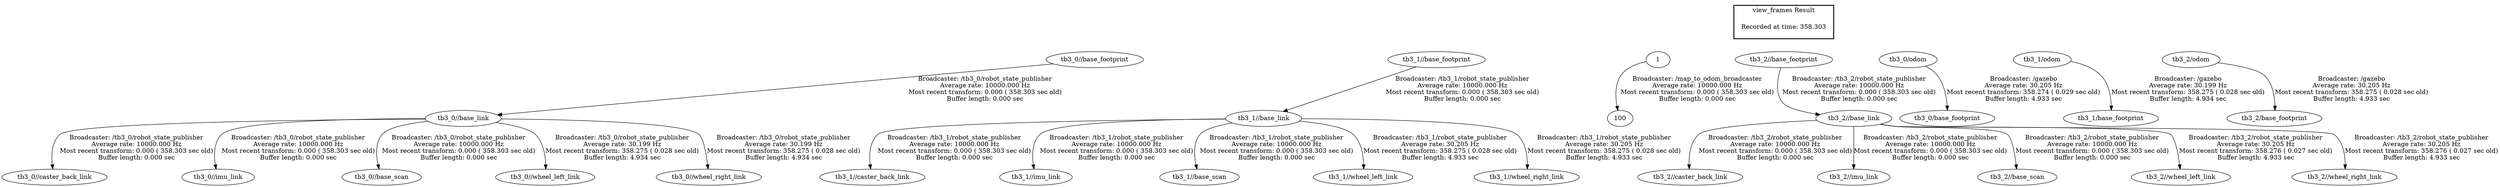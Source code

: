 digraph G {
"tb3_0//base_footprint" -> "tb3_0//base_link"[label="Broadcaster: /tb3_0/robot_state_publisher\nAverage rate: 10000.000 Hz\nMost recent transform: 0.000 ( 358.303 sec old)\nBuffer length: 0.000 sec\n"];
"tb3_0//base_link" -> "tb3_0//caster_back_link"[label="Broadcaster: /tb3_0/robot_state_publisher\nAverage rate: 10000.000 Hz\nMost recent transform: 0.000 ( 358.303 sec old)\nBuffer length: 0.000 sec\n"];
"tb3_0//base_link" -> "tb3_0//imu_link"[label="Broadcaster: /tb3_0/robot_state_publisher\nAverage rate: 10000.000 Hz\nMost recent transform: 0.000 ( 358.303 sec old)\nBuffer length: 0.000 sec\n"];
"tb3_0//base_link" -> "tb3_0//base_scan"[label="Broadcaster: /tb3_0/robot_state_publisher\nAverage rate: 10000.000 Hz\nMost recent transform: 0.000 ( 358.303 sec old)\nBuffer length: 0.000 sec\n"];
"tb3_1//base_footprint" -> "tb3_1//base_link"[label="Broadcaster: /tb3_1/robot_state_publisher\nAverage rate: 10000.000 Hz\nMost recent transform: 0.000 ( 358.303 sec old)\nBuffer length: 0.000 sec\n"];
"tb3_1//base_link" -> "tb3_1//caster_back_link"[label="Broadcaster: /tb3_1/robot_state_publisher\nAverage rate: 10000.000 Hz\nMost recent transform: 0.000 ( 358.303 sec old)\nBuffer length: 0.000 sec\n"];
"tb3_1//base_link" -> "tb3_1//imu_link"[label="Broadcaster: /tb3_1/robot_state_publisher\nAverage rate: 10000.000 Hz\nMost recent transform: 0.000 ( 358.303 sec old)\nBuffer length: 0.000 sec\n"];
"tb3_1//base_link" -> "tb3_1//base_scan"[label="Broadcaster: /tb3_1/robot_state_publisher\nAverage rate: 10000.000 Hz\nMost recent transform: 0.000 ( 358.303 sec old)\nBuffer length: 0.000 sec\n"];
"1" -> "100"[label="Broadcaster: /map_to_odom_broadcaster\nAverage rate: 10000.000 Hz\nMost recent transform: 0.000 ( 358.303 sec old)\nBuffer length: 0.000 sec\n"];
"tb3_2//base_footprint" -> "tb3_2//base_link"[label="Broadcaster: /tb3_2/robot_state_publisher\nAverage rate: 10000.000 Hz\nMost recent transform: 0.000 ( 358.303 sec old)\nBuffer length: 0.000 sec\n"];
"tb3_2//base_link" -> "tb3_2//caster_back_link"[label="Broadcaster: /tb3_2/robot_state_publisher\nAverage rate: 10000.000 Hz\nMost recent transform: 0.000 ( 358.303 sec old)\nBuffer length: 0.000 sec\n"];
"tb3_2//base_link" -> "tb3_2//imu_link"[label="Broadcaster: /tb3_2/robot_state_publisher\nAverage rate: 10000.000 Hz\nMost recent transform: 0.000 ( 358.303 sec old)\nBuffer length: 0.000 sec\n"];
"tb3_2//base_link" -> "tb3_2//base_scan"[label="Broadcaster: /tb3_2/robot_state_publisher\nAverage rate: 10000.000 Hz\nMost recent transform: 0.000 ( 358.303 sec old)\nBuffer length: 0.000 sec\n"];
"tb3_0/odom" -> "tb3_0/base_footprint"[label="Broadcaster: /gazebo\nAverage rate: 30.205 Hz\nMost recent transform: 358.274 ( 0.029 sec old)\nBuffer length: 4.933 sec\n"];
"tb3_1/odom" -> "tb3_1/base_footprint"[label="Broadcaster: /gazebo\nAverage rate: 30.199 Hz\nMost recent transform: 358.275 ( 0.028 sec old)\nBuffer length: 4.934 sec\n"];
"tb3_2/odom" -> "tb3_2/base_footprint"[label="Broadcaster: /gazebo\nAverage rate: 30.205 Hz\nMost recent transform: 358.275 ( 0.028 sec old)\nBuffer length: 4.933 sec\n"];
"tb3_0//base_link" -> "tb3_0//wheel_left_link"[label="Broadcaster: /tb3_0/robot_state_publisher\nAverage rate: 30.199 Hz\nMost recent transform: 358.275 ( 0.028 sec old)\nBuffer length: 4.934 sec\n"];
"tb3_0//base_link" -> "tb3_0//wheel_right_link"[label="Broadcaster: /tb3_0/robot_state_publisher\nAverage rate: 30.199 Hz\nMost recent transform: 358.275 ( 0.028 sec old)\nBuffer length: 4.934 sec\n"];
"tb3_1//base_link" -> "tb3_1//wheel_left_link"[label="Broadcaster: /tb3_1/robot_state_publisher\nAverage rate: 30.205 Hz\nMost recent transform: 358.275 ( 0.028 sec old)\nBuffer length: 4.933 sec\n"];
"tb3_1//base_link" -> "tb3_1//wheel_right_link"[label="Broadcaster: /tb3_1/robot_state_publisher\nAverage rate: 30.205 Hz\nMost recent transform: 358.275 ( 0.028 sec old)\nBuffer length: 4.933 sec\n"];
"tb3_2//base_link" -> "tb3_2//wheel_left_link"[label="Broadcaster: /tb3_2/robot_state_publisher\nAverage rate: 30.205 Hz\nMost recent transform: 358.276 ( 0.027 sec old)\nBuffer length: 4.933 sec\n"];
"tb3_2//base_link" -> "tb3_2//wheel_right_link"[label="Broadcaster: /tb3_2/robot_state_publisher\nAverage rate: 30.205 Hz\nMost recent transform: 358.276 ( 0.027 sec old)\nBuffer length: 4.933 sec\n"];
edge [style=invis];
 subgraph cluster_legend { style=bold; color=black; label ="view_frames Result";
"Recorded at time: 358.303"[ shape=plaintext ] ;
 }->"tb3_0//base_footprint";
edge [style=invis];
 subgraph cluster_legend { style=bold; color=black; label ="view_frames Result";
"Recorded at time: 358.303"[ shape=plaintext ] ;
 }->"tb3_1//base_footprint";
edge [style=invis];
 subgraph cluster_legend { style=bold; color=black; label ="view_frames Result";
"Recorded at time: 358.303"[ shape=plaintext ] ;
 }->"1";
edge [style=invis];
 subgraph cluster_legend { style=bold; color=black; label ="view_frames Result";
"Recorded at time: 358.303"[ shape=plaintext ] ;
 }->"tb3_2//base_footprint";
edge [style=invis];
 subgraph cluster_legend { style=bold; color=black; label ="view_frames Result";
"Recorded at time: 358.303"[ shape=plaintext ] ;
 }->"tb3_0/odom";
edge [style=invis];
 subgraph cluster_legend { style=bold; color=black; label ="view_frames Result";
"Recorded at time: 358.303"[ shape=plaintext ] ;
 }->"tb3_1/odom";
edge [style=invis];
 subgraph cluster_legend { style=bold; color=black; label ="view_frames Result";
"Recorded at time: 358.303"[ shape=plaintext ] ;
 }->"tb3_2/odom";
}